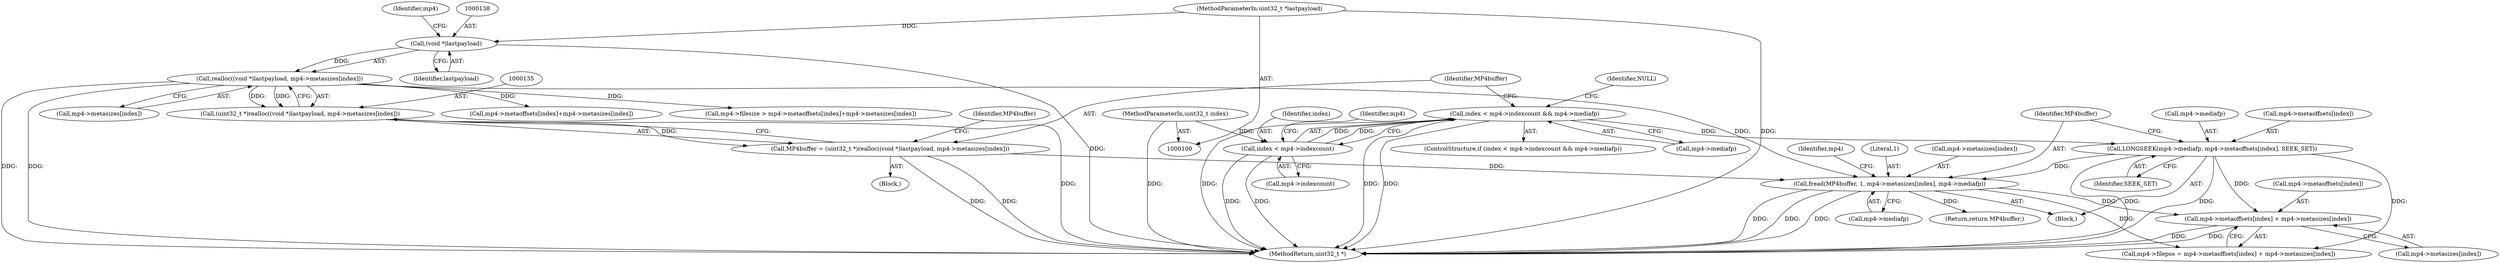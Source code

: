 digraph "0_gpmf-parser_341f12cd5b97ab419e53853ca00176457c9f1681_3@array" {
"1000190" [label="(Call,mp4->metaoffsets[index] + mp4->metasizes[index])"];
"1000165" [label="(Call,LONGSEEK(mp4->mediafp, mp4->metaoffsets[index], SEEK_SET))"];
"1000122" [label="(Call,index < mp4->indexcount && mp4->mediafp)"];
"1000123" [label="(Call,index < mp4->indexcount)"];
"1000103" [label="(MethodParameterIn,uint32_t index)"];
"1000175" [label="(Call,fread(MP4buffer, 1, mp4->metasizes[index], mp4->mediafp))"];
"1000132" [label="(Call,MP4buffer = (uint32_t *)realloc((void *)lastpayload, mp4->metasizes[index]))"];
"1000134" [label="(Call,(uint32_t *)realloc((void *)lastpayload, mp4->metasizes[index]))"];
"1000136" [label="(Call,realloc((void *)lastpayload, mp4->metasizes[index]))"];
"1000137" [label="(Call,(void *)lastpayload)"];
"1000102" [label="(MethodParameterIn,uint32_t *lastpayload)"];
"1000139" [label="(Identifier,lastpayload)"];
"1000166" [label="(Call,mp4->mediafp)"];
"1000188" [label="(Identifier,mp4)"];
"1000175" [label="(Call,fread(MP4buffer, 1, mp4->metasizes[index], mp4->mediafp))"];
"1000196" [label="(Call,mp4->metasizes[index])"];
"1000128" [label="(Call,mp4->mediafp)"];
"1000122" [label="(Call,index < mp4->indexcount && mp4->mediafp)"];
"1000186" [label="(Call,mp4->filepos = mp4->metaoffsets[index] + mp4->metasizes[index])"];
"1000191" [label="(Call,mp4->metaoffsets[index])"];
"1000177" [label="(Literal,1)"];
"1000137" [label="(Call,(void *)lastpayload)"];
"1000205" [label="(MethodReturn,uint32_t *)"];
"1000204" [label="(Identifier,NULL)"];
"1000140" [label="(Call,mp4->metasizes[index])"];
"1000165" [label="(Call,LONGSEEK(mp4->mediafp, mp4->metaoffsets[index], SEEK_SET))"];
"1000190" [label="(Call,mp4->metaoffsets[index] + mp4->metasizes[index])"];
"1000142" [label="(Identifier,mp4)"];
"1000164" [label="(Block,)"];
"1000136" [label="(Call,realloc((void *)lastpayload, mp4->metasizes[index]))"];
"1000169" [label="(Call,mp4->metaoffsets[index])"];
"1000146" [label="(Identifier,MP4buffer)"];
"1000124" [label="(Identifier,index)"];
"1000129" [label="(Identifier,mp4)"];
"1000183" [label="(Call,mp4->mediafp)"];
"1000133" [label="(Identifier,MP4buffer)"];
"1000178" [label="(Call,mp4->metasizes[index])"];
"1000153" [label="(Call,mp4->metaoffsets[index]+mp4->metasizes[index])"];
"1000131" [label="(Block,)"];
"1000125" [label="(Call,mp4->indexcount)"];
"1000103" [label="(MethodParameterIn,uint32_t index)"];
"1000102" [label="(MethodParameterIn,uint32_t *lastpayload)"];
"1000149" [label="(Call,mp4->filesize > mp4->metaoffsets[index]+mp4->metasizes[index])"];
"1000201" [label="(Return,return MP4buffer;)"];
"1000176" [label="(Identifier,MP4buffer)"];
"1000134" [label="(Call,(uint32_t *)realloc((void *)lastpayload, mp4->metasizes[index]))"];
"1000174" [label="(Identifier,SEEK_SET)"];
"1000132" [label="(Call,MP4buffer = (uint32_t *)realloc((void *)lastpayload, mp4->metasizes[index]))"];
"1000121" [label="(ControlStructure,if (index < mp4->indexcount && mp4->mediafp))"];
"1000123" [label="(Call,index < mp4->indexcount)"];
"1000190" -> "1000186"  [label="AST: "];
"1000190" -> "1000196"  [label="CFG: "];
"1000191" -> "1000190"  [label="AST: "];
"1000196" -> "1000190"  [label="AST: "];
"1000186" -> "1000190"  [label="CFG: "];
"1000190" -> "1000205"  [label="DDG: "];
"1000190" -> "1000205"  [label="DDG: "];
"1000165" -> "1000190"  [label="DDG: "];
"1000175" -> "1000190"  [label="DDG: "];
"1000165" -> "1000164"  [label="AST: "];
"1000165" -> "1000174"  [label="CFG: "];
"1000166" -> "1000165"  [label="AST: "];
"1000169" -> "1000165"  [label="AST: "];
"1000174" -> "1000165"  [label="AST: "];
"1000176" -> "1000165"  [label="CFG: "];
"1000165" -> "1000205"  [label="DDG: "];
"1000165" -> "1000205"  [label="DDG: "];
"1000122" -> "1000165"  [label="DDG: "];
"1000165" -> "1000175"  [label="DDG: "];
"1000165" -> "1000186"  [label="DDG: "];
"1000122" -> "1000121"  [label="AST: "];
"1000122" -> "1000123"  [label="CFG: "];
"1000122" -> "1000128"  [label="CFG: "];
"1000123" -> "1000122"  [label="AST: "];
"1000128" -> "1000122"  [label="AST: "];
"1000133" -> "1000122"  [label="CFG: "];
"1000204" -> "1000122"  [label="CFG: "];
"1000122" -> "1000205"  [label="DDG: "];
"1000122" -> "1000205"  [label="DDG: "];
"1000122" -> "1000205"  [label="DDG: "];
"1000123" -> "1000122"  [label="DDG: "];
"1000123" -> "1000122"  [label="DDG: "];
"1000123" -> "1000125"  [label="CFG: "];
"1000124" -> "1000123"  [label="AST: "];
"1000125" -> "1000123"  [label="AST: "];
"1000129" -> "1000123"  [label="CFG: "];
"1000123" -> "1000205"  [label="DDG: "];
"1000123" -> "1000205"  [label="DDG: "];
"1000103" -> "1000123"  [label="DDG: "];
"1000103" -> "1000100"  [label="AST: "];
"1000103" -> "1000205"  [label="DDG: "];
"1000175" -> "1000164"  [label="AST: "];
"1000175" -> "1000183"  [label="CFG: "];
"1000176" -> "1000175"  [label="AST: "];
"1000177" -> "1000175"  [label="AST: "];
"1000178" -> "1000175"  [label="AST: "];
"1000183" -> "1000175"  [label="AST: "];
"1000188" -> "1000175"  [label="CFG: "];
"1000175" -> "1000205"  [label="DDG: "];
"1000175" -> "1000205"  [label="DDG: "];
"1000175" -> "1000205"  [label="DDG: "];
"1000132" -> "1000175"  [label="DDG: "];
"1000136" -> "1000175"  [label="DDG: "];
"1000175" -> "1000186"  [label="DDG: "];
"1000175" -> "1000201"  [label="DDG: "];
"1000132" -> "1000131"  [label="AST: "];
"1000132" -> "1000134"  [label="CFG: "];
"1000133" -> "1000132"  [label="AST: "];
"1000134" -> "1000132"  [label="AST: "];
"1000146" -> "1000132"  [label="CFG: "];
"1000132" -> "1000205"  [label="DDG: "];
"1000132" -> "1000205"  [label="DDG: "];
"1000134" -> "1000132"  [label="DDG: "];
"1000134" -> "1000136"  [label="CFG: "];
"1000135" -> "1000134"  [label="AST: "];
"1000136" -> "1000134"  [label="AST: "];
"1000134" -> "1000205"  [label="DDG: "];
"1000136" -> "1000134"  [label="DDG: "];
"1000136" -> "1000134"  [label="DDG: "];
"1000136" -> "1000140"  [label="CFG: "];
"1000137" -> "1000136"  [label="AST: "];
"1000140" -> "1000136"  [label="AST: "];
"1000136" -> "1000205"  [label="DDG: "];
"1000136" -> "1000205"  [label="DDG: "];
"1000137" -> "1000136"  [label="DDG: "];
"1000136" -> "1000149"  [label="DDG: "];
"1000136" -> "1000153"  [label="DDG: "];
"1000137" -> "1000139"  [label="CFG: "];
"1000138" -> "1000137"  [label="AST: "];
"1000139" -> "1000137"  [label="AST: "];
"1000142" -> "1000137"  [label="CFG: "];
"1000137" -> "1000205"  [label="DDG: "];
"1000102" -> "1000137"  [label="DDG: "];
"1000102" -> "1000100"  [label="AST: "];
"1000102" -> "1000205"  [label="DDG: "];
}
